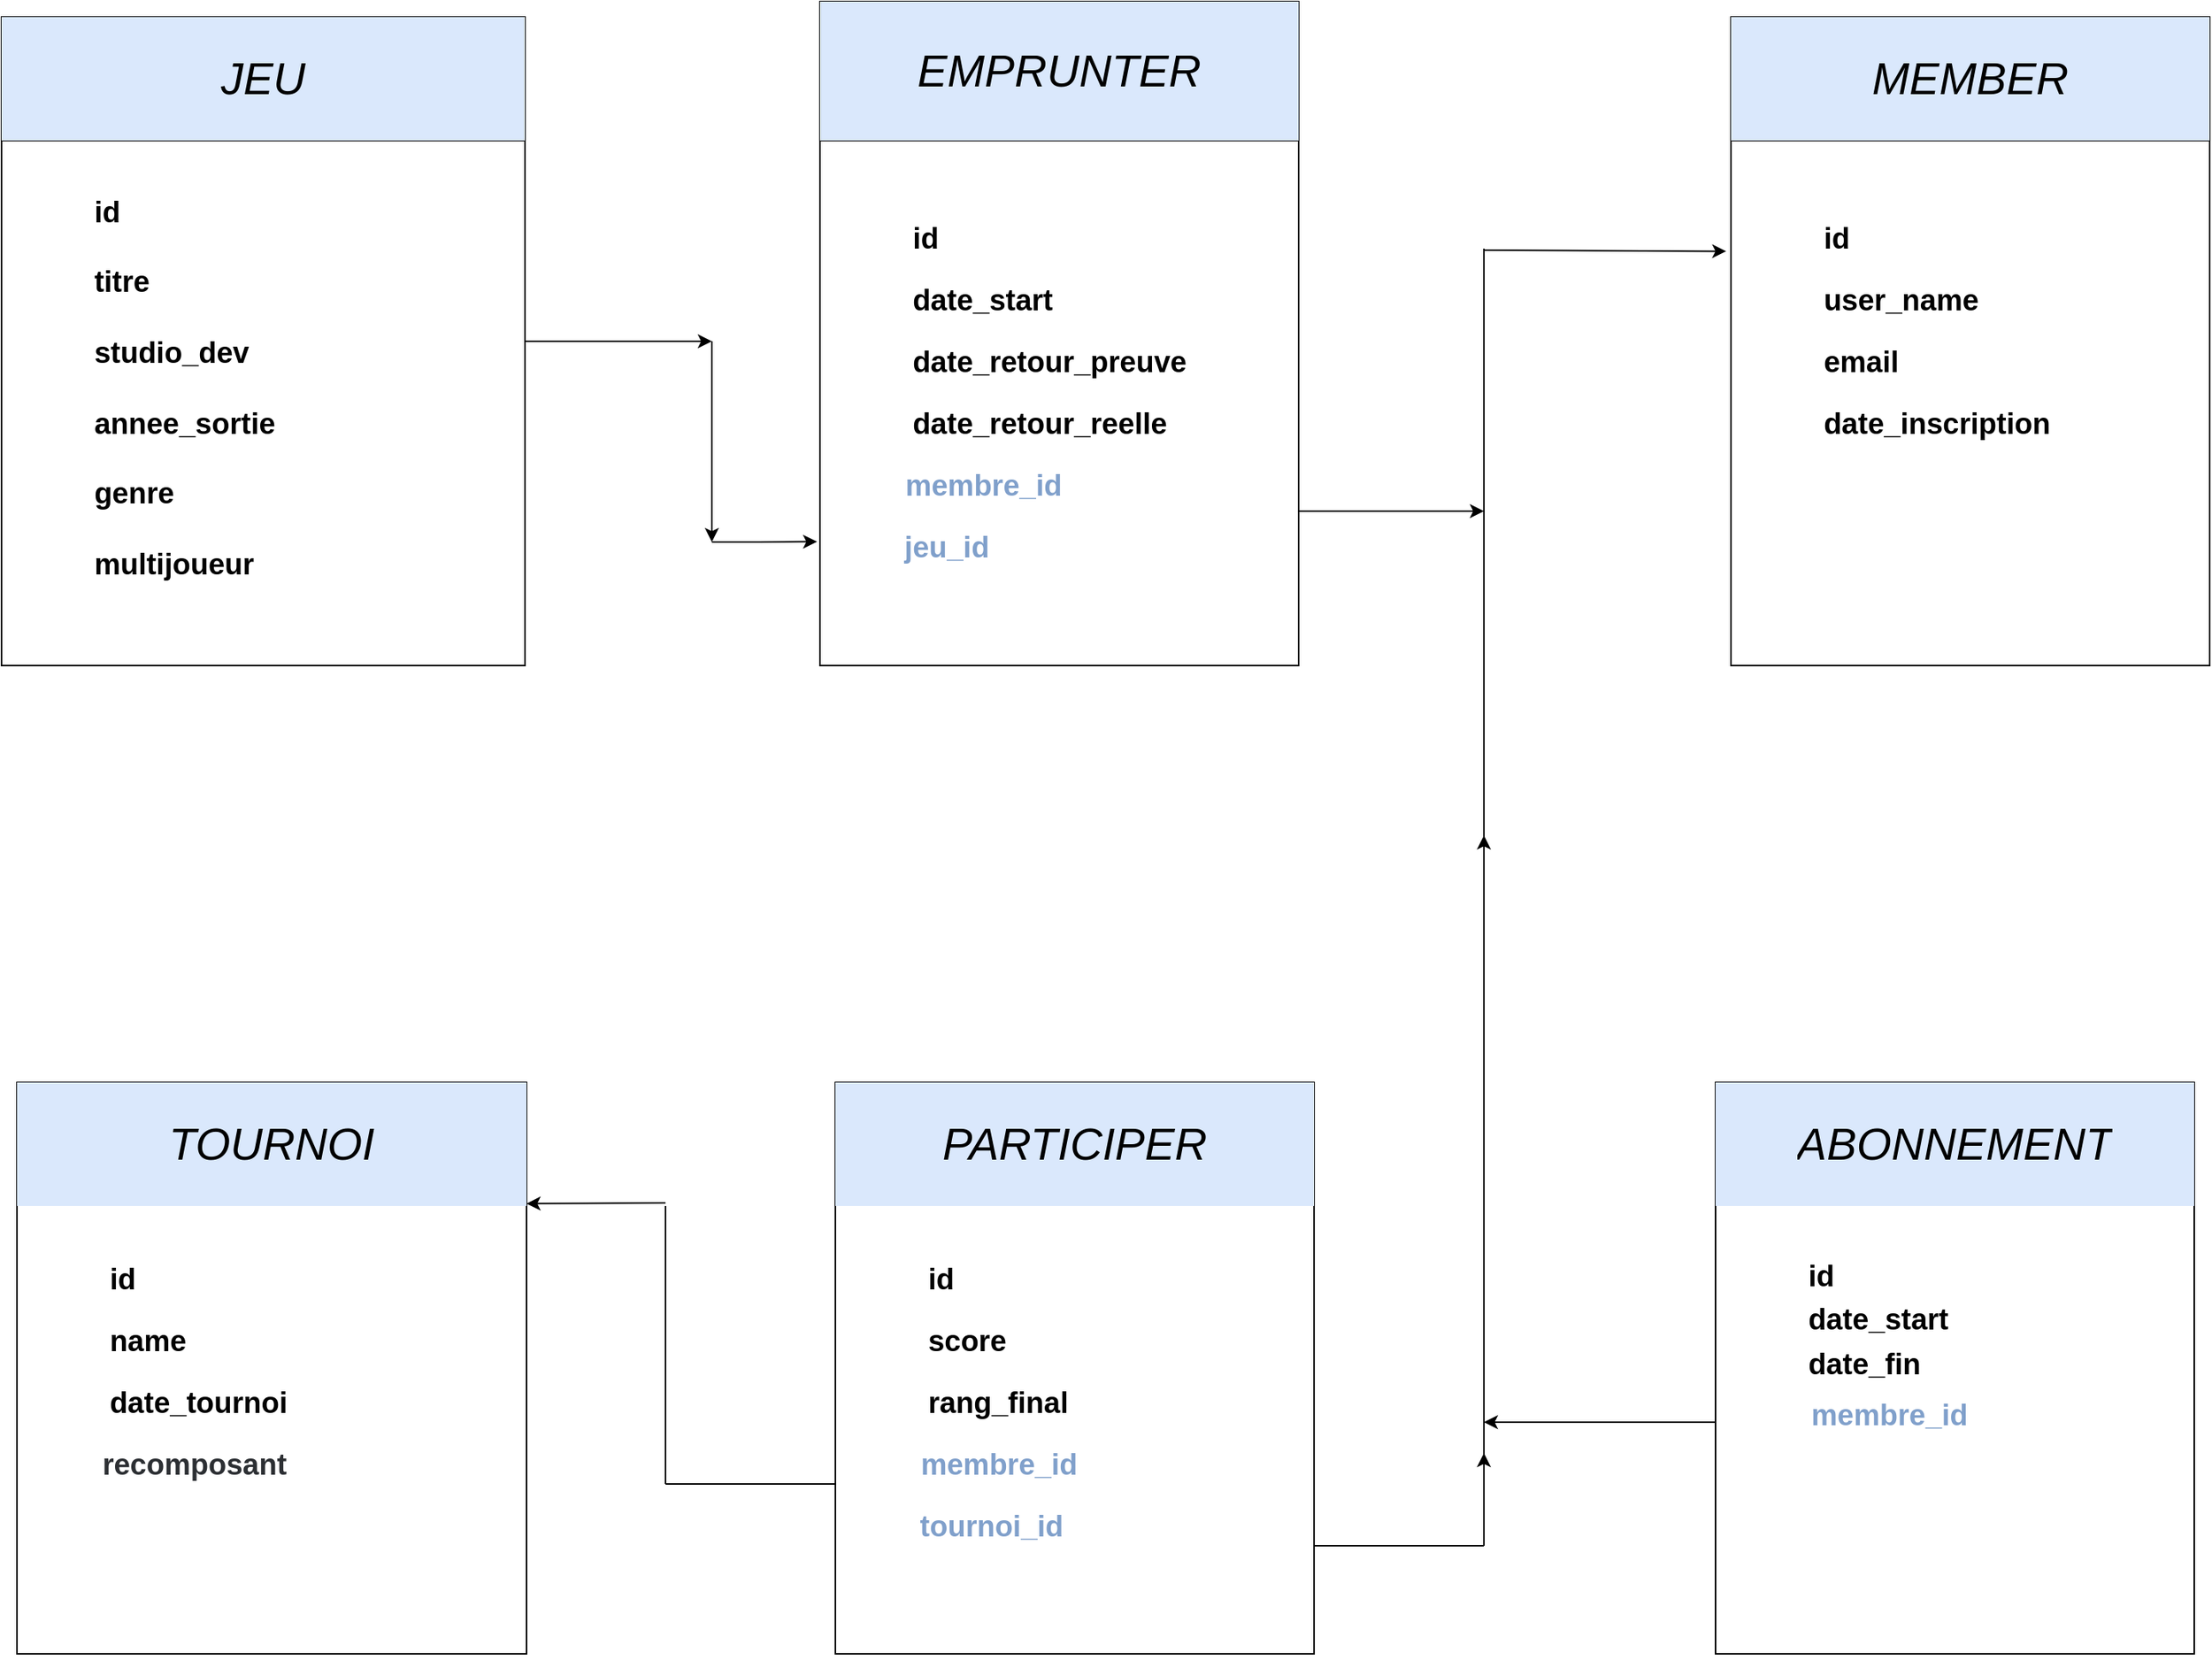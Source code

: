 <mxfile>
    <diagram id="L5wfiSeIJUdU4cal1TUQ" name="Page-1">
        <mxGraphModel dx="2917" dy="1344" grid="1" gridSize="10" guides="1" tooltips="1" connect="1" arrows="1" fold="1" page="1" pageScale="1" pageWidth="850" pageHeight="1100" math="0" shadow="0">
            <root>
                <mxCell id="0"/>
                <mxCell id="1" parent="0"/>
                <mxCell id="45" value="" style="edgeStyle=none;html=1;fontSize=19;" parent="1" source="27" edge="1">
                    <mxGeometry relative="1" as="geometry">
                        <mxPoint x="-270" y="350" as="targetPoint"/>
                        <Array as="points"/>
                    </mxGeometry>
                </mxCell>
                <mxCell id="27" value="" style="shape=table;startSize=0;container=1;collapsible=0;childLayout=tableLayout;" parent="1" vertex="1">
                    <mxGeometry x="-730" y="140" width="339" height="420" as="geometry"/>
                </mxCell>
                <mxCell id="6" value="" style="shape=tableRow;horizontal=0;startSize=0;swimlaneHead=0;swimlaneBody=0;top=0;left=0;bottom=0;right=0;collapsible=0;dropTarget=0;fillColor=none;points=[[0,0.5],[1,0.5]];portConstraint=eastwest;" parent="27" vertex="1">
                    <mxGeometry width="339" height="80" as="geometry"/>
                </mxCell>
                <mxCell id="7" value="&lt;font style=&quot;font-size: 29px;&quot;&gt;&lt;i&gt;JEU&lt;/i&gt;&lt;/font&gt;" style="shape=partialRectangle;html=1;whiteSpace=wrap;connectable=0;overflow=hidden;fillColor=#dae8fc;top=0;left=0;bottom=0;right=0;pointerEvents=1;strokeColor=#6c8ebf;" parent="6" vertex="1">
                    <mxGeometry width="339" height="80" as="geometry">
                        <mxRectangle width="339" height="80" as="alternateBounds"/>
                    </mxGeometry>
                </mxCell>
                <mxCell id="28" value="" style="shape=tableRow;horizontal=1;startSize=0;swimlaneHead=0;swimlaneBody=0;top=0;left=0;bottom=0;right=0;collapsible=0;dropTarget=0;fillColor=none;points=[[0,0.5],[1,0.5]];portConstraint=eastwest;verticalAlign=top;" parent="27" vertex="1">
                    <mxGeometry y="80" width="339" height="340" as="geometry"/>
                </mxCell>
                <mxCell id="29" value="&amp;nbsp; &amp;nbsp; &amp;nbsp; &amp;nbsp; &amp;nbsp; &amp;nbsp; &amp;nbsp; &amp;nbsp; &amp;nbsp; &amp;nbsp;&lt;br&gt;&lt;br&gt;&lt;font style=&quot;font-size: 19px;&quot;&gt;&amp;nbsp; &amp;nbsp; &amp;nbsp; &amp;nbsp; &amp;nbsp; &amp;nbsp;id&lt;br&gt;&lt;br&gt;&amp;nbsp; &amp;nbsp; &amp;nbsp; &amp;nbsp; &amp;nbsp; &amp;nbsp;titre&lt;br&gt;&lt;br&gt;&amp;nbsp; &amp;nbsp; &amp;nbsp; &amp;nbsp; &amp;nbsp; &amp;nbsp;studio_dev&lt;br&gt;&lt;br&gt;&amp;nbsp; &amp;nbsp; &amp;nbsp; &amp;nbsp; &amp;nbsp; &amp;nbsp;annee_sortie&lt;br&gt;&lt;br&gt;&amp;nbsp; &amp;nbsp; &amp;nbsp; &amp;nbsp; &amp;nbsp; &amp;nbsp;genre&lt;br&gt;&amp;nbsp;&lt;br&gt;&amp;nbsp; &amp;nbsp; &amp;nbsp; &amp;nbsp; &amp;nbsp; &amp;nbsp;multijoueur&lt;br&gt;&lt;/font&gt;&amp;nbsp;&lt;br&gt;&amp;nbsp; &amp;nbsp; &amp;nbsp; &amp;nbsp; &amp;nbsp; &amp;nbsp; &amp;nbsp; &amp;nbsp; &amp;nbsp; &amp;nbsp;&amp;nbsp;&lt;br&gt;&lt;br&gt;&lt;br&gt;&lt;br&gt;&lt;br&gt;" style="shape=partialRectangle;html=1;whiteSpace=wrap;connectable=0;overflow=hidden;fillColor=none;top=0;left=0;bottom=0;right=0;pointerEvents=1;align=left;horizontal=1;fontStyle=1;verticalAlign=top;" parent="28" vertex="1">
                    <mxGeometry width="339" height="340" as="geometry">
                        <mxRectangle width="339" height="340" as="alternateBounds"/>
                    </mxGeometry>
                </mxCell>
                <mxCell id="42" value="" style="shape=table;startSize=0;container=1;collapsible=0;childLayout=tableLayout;" parent="1" vertex="1">
                    <mxGeometry x="-200" y="130" width="310" height="430" as="geometry"/>
                </mxCell>
                <mxCell id="48" value="" style="shape=tableRow;horizontal=0;startSize=0;swimlaneHead=0;swimlaneBody=0;top=0;left=0;bottom=0;right=0;collapsible=0;dropTarget=0;fillColor=#dae8fc;points=[[0,0.5],[1,0.5]];portConstraint=eastwest;strokeColor=#6c8ebf;" parent="42" vertex="1">
                    <mxGeometry width="310" height="90" as="geometry"/>
                </mxCell>
                <mxCell id="49" value="&lt;font style=&quot;font-size: 29px;&quot;&gt;&lt;i&gt;EMPRUNTER&lt;/i&gt;&lt;/font&gt;" style="shape=partialRectangle;html=1;whiteSpace=wrap;connectable=0;overflow=hidden;fillColor=none;top=0;left=0;bottom=0;right=0;pointerEvents=1;" parent="48" vertex="1">
                    <mxGeometry width="310" height="90" as="geometry">
                        <mxRectangle width="310" height="90" as="alternateBounds"/>
                    </mxGeometry>
                </mxCell>
                <mxCell id="43" value="" style="shape=tableRow;horizontal=1;startSize=0;swimlaneHead=0;swimlaneBody=0;top=0;left=0;bottom=0;right=0;collapsible=0;dropTarget=0;fillColor=none;points=[[0,0.5],[1,0.5]];portConstraint=eastwest;verticalAlign=top;" parent="42" vertex="1">
                    <mxGeometry y="90" width="310" height="340" as="geometry"/>
                </mxCell>
                <mxCell id="44" value="&lt;p style=&quot;line-height: 150%;&quot;&gt;&amp;nbsp; &amp;nbsp; &amp;nbsp; &amp;nbsp; &amp;nbsp; &amp;nbsp; &amp;nbsp; &amp;nbsp; &amp;nbsp; &amp;nbsp;&lt;br&gt;&lt;br&gt;&lt;font style=&quot;font-size: 19px;&quot;&gt;&amp;nbsp; &amp;nbsp; &amp;nbsp; &amp;nbsp; &amp;nbsp; &amp;nbsp;id&lt;br&gt;&lt;br&gt;&amp;nbsp; &amp;nbsp; &amp;nbsp; &amp;nbsp; &amp;nbsp; &amp;nbsp;date_start&lt;br&gt;&lt;br&gt;&amp;nbsp; &amp;nbsp; &amp;nbsp; &amp;nbsp; &amp;nbsp; &amp;nbsp;date_retour_preuve&lt;br&gt;&lt;br&gt;&amp;nbsp; &amp;nbsp; &amp;nbsp; &amp;nbsp; &amp;nbsp; &amp;nbsp;date_retour_reelle&lt;br&gt;&lt;br style=&quot;border-color: var(--border-color);&quot;&gt;&lt;/font&gt;&lt;span style=&quot;background-color: rgb(255, 255, 255);&quot;&gt;&lt;font color=&quot;#80a0cb&quot;&gt;&amp;nbsp; &amp;nbsp; &amp;nbsp; &amp;nbsp; &amp;nbsp; &amp;nbsp; &amp;nbsp; &amp;nbsp;&amp;nbsp;&lt;span style=&quot;border-color: var(--border-color); font-size: 19px;&quot;&gt;membre_id&lt;br&gt;&lt;/span&gt;&lt;/font&gt;&lt;/span&gt;&lt;span style=&quot;border-color: var(--border-color); font-size: 19px;&quot;&gt;&lt;br&gt;&lt;font color=&quot;#80a0cb&quot;&gt;&amp;nbsp; &amp;nbsp; &amp;nbsp; &amp;nbsp; &amp;nbsp; jeu_id&lt;/font&gt;&lt;/span&gt;&lt;font color=&quot;#80a0cb&quot;&gt;&lt;span style=&quot;border-color: var(--border-color);&quot;&gt;&amp;nbsp;&lt;/span&gt;&amp;nbsp; &amp;nbsp; &amp;nbsp; &amp;nbsp; &amp;nbsp; &amp;nbsp; &amp;nbsp; &amp;nbsp; &amp;nbsp; &amp;nbsp;&amp;nbsp;&lt;/font&gt;&lt;/p&gt;" style="shape=partialRectangle;html=1;whiteSpace=wrap;connectable=0;overflow=hidden;fillColor=none;top=0;left=0;bottom=0;right=0;pointerEvents=1;align=left;horizontal=1;fontStyle=1;verticalAlign=top;" parent="43" vertex="1">
                    <mxGeometry width="310" height="340" as="geometry">
                        <mxRectangle width="310" height="340" as="alternateBounds"/>
                    </mxGeometry>
                </mxCell>
                <mxCell id="75" value="" style="shape=table;startSize=0;container=1;collapsible=0;childLayout=tableLayout;" vertex="1" parent="1">
                    <mxGeometry x="390" y="140" width="310" height="420" as="geometry"/>
                </mxCell>
                <mxCell id="104" value="" style="shape=tableRow;horizontal=0;startSize=0;swimlaneHead=0;swimlaneBody=0;top=0;left=0;bottom=0;right=0;collapsible=0;dropTarget=0;fillColor=none;points=[[0,0.5],[1,0.5]];portConstraint=eastwest;" vertex="1" parent="75">
                    <mxGeometry width="310" height="80" as="geometry"/>
                </mxCell>
                <mxCell id="105" value="&lt;font size=&quot;1&quot; style=&quot;&quot;&gt;&lt;i style=&quot;font-size: 29px;&quot;&gt;MEMBER&lt;/i&gt;&lt;/font&gt;" style="shape=partialRectangle;html=1;whiteSpace=wrap;connectable=0;overflow=hidden;fillColor=#dae8fc;top=0;left=0;bottom=0;right=0;pointerEvents=1;strokeColor=#6c8ebf;" vertex="1" parent="104">
                    <mxGeometry width="310" height="80" as="geometry">
                        <mxRectangle width="310" height="80" as="alternateBounds"/>
                    </mxGeometry>
                </mxCell>
                <mxCell id="76" value="" style="shape=tableRow;horizontal=1;startSize=0;swimlaneHead=0;swimlaneBody=0;top=0;left=0;bottom=0;right=0;collapsible=0;dropTarget=0;fillColor=none;points=[[0,0.5],[1,0.5]];portConstraint=eastwest;verticalAlign=top;" vertex="1" parent="75">
                    <mxGeometry y="80" width="310" height="340" as="geometry"/>
                </mxCell>
                <mxCell id="77" value="&lt;p style=&quot;line-height: 150%;&quot;&gt;&amp;nbsp; &amp;nbsp; &amp;nbsp; &amp;nbsp; &amp;nbsp; &amp;nbsp; &amp;nbsp; &amp;nbsp; &amp;nbsp; &amp;nbsp;&lt;br&gt;&lt;br&gt;&lt;font style=&quot;font-size: 19px;&quot;&gt;&amp;nbsp; &amp;nbsp; &amp;nbsp; &amp;nbsp; &amp;nbsp; &amp;nbsp;id&lt;br&gt;&lt;br&gt;&amp;nbsp; &amp;nbsp; &amp;nbsp; &amp;nbsp; &amp;nbsp; &amp;nbsp;user_name&lt;br&gt;&lt;br&gt;&amp;nbsp; &amp;nbsp; &amp;nbsp; &amp;nbsp; &amp;nbsp; &amp;nbsp;email&lt;br&gt;&lt;br&gt;&amp;nbsp; &amp;nbsp; &amp;nbsp; &amp;nbsp; &amp;nbsp; &amp;nbsp;date_inscription&lt;br&gt;&lt;br style=&quot;border-color: var(--border-color);&quot;&gt;&lt;/font&gt;&lt;span style=&quot;background-color: rgb(255, 255, 255);&quot;&gt;&lt;font color=&quot;#80a0cb&quot;&gt;&amp;nbsp; &amp;nbsp; &amp;nbsp; &amp;nbsp; &amp;nbsp; &amp;nbsp; &amp;nbsp; &amp;nbsp;&amp;nbsp;&lt;span style=&quot;border-color: var(--border-color); font-size: 19px;&quot;&gt;&lt;br&gt;&lt;/span&gt;&lt;/font&gt;&lt;/span&gt;&lt;span style=&quot;border-color: var(--border-color); font-size: 19px;&quot;&gt;&lt;br&gt;&lt;font color=&quot;#80a0cb&quot;&gt;&amp;nbsp; &amp;nbsp; &amp;nbsp; &amp;nbsp; &amp;nbsp; &lt;/font&gt;&lt;/span&gt;&lt;font color=&quot;#80a0cb&quot;&gt;&lt;span style=&quot;border-color: var(--border-color);&quot;&gt;&amp;nbsp;&lt;/span&gt;&amp;nbsp; &amp;nbsp; &amp;nbsp; &amp;nbsp; &amp;nbsp; &amp;nbsp; &amp;nbsp; &amp;nbsp; &amp;nbsp; &amp;nbsp;&amp;nbsp;&lt;/font&gt;&lt;/p&gt;" style="shape=partialRectangle;html=1;whiteSpace=wrap;connectable=0;overflow=hidden;fillColor=none;top=0;left=0;bottom=0;right=0;pointerEvents=1;align=left;horizontal=1;fontStyle=1;verticalAlign=top;" vertex="1" parent="76">
                    <mxGeometry width="310" height="340" as="geometry">
                        <mxRectangle width="310" height="340" as="alternateBounds"/>
                    </mxGeometry>
                </mxCell>
                <mxCell id="78" style="edgeStyle=none;html=1;fontColor=#80a0cb;endArrow=none;endFill=0;startArrow=classic;startFill=1;" edge="1" parent="1">
                    <mxGeometry relative="1" as="geometry">
                        <mxPoint x="110" y="460" as="targetPoint"/>
                        <mxPoint x="230" y="460" as="sourcePoint"/>
                    </mxGeometry>
                </mxCell>
                <mxCell id="79" value="" style="shape=table;startSize=0;container=1;collapsible=0;childLayout=tableLayout;" vertex="1" parent="1">
                    <mxGeometry x="380" y="830" width="310.0" height="370.0" as="geometry"/>
                </mxCell>
                <mxCell id="80" value="" style="shape=tableRow;horizontal=1;startSize=0;swimlaneHead=0;swimlaneBody=0;top=0;left=0;bottom=0;right=0;collapsible=0;dropTarget=0;fillColor=none;points=[[0,0.5],[1,0.5]];portConstraint=eastwest;verticalAlign=top;" vertex="1" parent="79">
                    <mxGeometry width="310.0" height="370" as="geometry"/>
                </mxCell>
                <mxCell id="81" value="&lt;p style=&quot;line-height: 150%;&quot;&gt;&amp;nbsp; &amp;nbsp; &amp;nbsp; &amp;nbsp; &amp;nbsp; &amp;nbsp; &amp;nbsp; &amp;nbsp; &amp;nbsp; &amp;nbsp;&lt;br&gt;&lt;br&gt;&lt;font style=&quot;font-size: 19px;&quot;&gt;&amp;nbsp; &amp;nbsp; &amp;nbsp; &amp;nbsp; &amp;nbsp; &amp;nbsp;&lt;/font&gt;&lt;/p&gt;&lt;p style=&quot;line-height: 150%;&quot;&gt;&lt;span style=&quot;font-size: 19px; background-color: initial;&quot;&gt;&amp;nbsp; &amp;nbsp; &amp;nbsp; &amp;nbsp; &amp;nbsp;&lt;/span&gt;&lt;/p&gt;&lt;p style=&quot;line-height: 120%;&quot;&gt;&lt;span style=&quot;font-size: 19px; background-color: initial;&quot;&gt;&amp;nbsp; &amp;nbsp; &amp;nbsp; &amp;nbsp; &amp;nbsp; &amp;nbsp;id&lt;/span&gt;&lt;/p&gt;&lt;p style=&quot;line-height: 120%;&quot;&gt;&lt;font style=&quot;font-size: 19px;&quot;&gt;&amp;nbsp; &amp;nbsp; &amp;nbsp; &amp;nbsp; &amp;nbsp; &amp;nbsp;date_start&lt;/font&gt;&lt;/p&gt;&lt;p style=&quot;line-height: 120%;&quot;&gt;&lt;font style=&quot;font-size: 19px;&quot;&gt;&amp;nbsp; &amp;nbsp; &amp;nbsp; &amp;nbsp; &amp;nbsp; &amp;nbsp;date_fin&lt;br&gt;&lt;br style=&quot;border-color: var(--border-color);&quot;&gt;&lt;/font&gt;&lt;span style=&quot;background-color: rgb(255, 255, 255);&quot;&gt;&lt;font color=&quot;#80a0cb&quot;&gt;&amp;nbsp; &amp;nbsp; &amp;nbsp; &amp;nbsp; &amp;nbsp; &amp;nbsp; &amp;nbsp; &amp;nbsp; &amp;nbsp;&amp;nbsp;&lt;span style=&quot;border-color: var(--border-color); font-size: 19px;&quot;&gt;membre_id&lt;br&gt;&lt;/span&gt;&lt;/font&gt;&lt;/span&gt;&lt;span style=&quot;border-color: var(--border-color); font-size: 19px;&quot;&gt;&lt;br&gt;&lt;br&gt;&lt;/span&gt;&lt;/p&gt;" style="shape=partialRectangle;html=1;whiteSpace=wrap;connectable=0;overflow=hidden;fillColor=none;top=0;left=0;bottom=0;right=0;pointerEvents=1;align=left;horizontal=1;fontStyle=1;verticalAlign=top;" vertex="1" parent="80">
                    <mxGeometry width="310" height="370" as="geometry">
                        <mxRectangle width="310" height="370" as="alternateBounds"/>
                    </mxGeometry>
                </mxCell>
                <mxCell id="82" value="" style="shape=table;startSize=0;container=1;collapsible=0;childLayout=tableLayout;" vertex="1" parent="1">
                    <mxGeometry x="-190" y="830" width="310" height="370" as="geometry"/>
                </mxCell>
                <mxCell id="83" value="" style="shape=tableRow;horizontal=1;startSize=0;swimlaneHead=0;swimlaneBody=0;top=0;left=0;bottom=0;right=0;collapsible=0;dropTarget=0;fillColor=none;points=[[0,0.5],[1,0.5]];portConstraint=eastwest;verticalAlign=top;" vertex="1" parent="82">
                    <mxGeometry width="310" height="370" as="geometry"/>
                </mxCell>
                <mxCell id="84" value="&lt;p style=&quot;line-height: 150%;&quot;&gt;&amp;nbsp; &amp;nbsp; &amp;nbsp; &amp;nbsp; &amp;nbsp; &amp;nbsp; &amp;nbsp; &amp;nbsp; &amp;nbsp; &amp;nbsp;&lt;br&gt;&lt;br&gt;&lt;font style=&quot;font-size: 19px;&quot;&gt;&amp;nbsp; &amp;nbsp; &amp;nbsp; &amp;nbsp; &amp;nbsp; &amp;nbsp;&lt;/font&gt;&lt;/p&gt;&lt;p style=&quot;line-height: 150%;&quot;&gt;&lt;font style=&quot;font-size: 19px;&quot;&gt;&amp;nbsp; &amp;nbsp; &amp;nbsp; &amp;nbsp; &amp;nbsp; &amp;nbsp;&lt;/font&gt;&lt;/p&gt;&lt;p style=&quot;line-height: 150%;&quot;&gt;&lt;font style=&quot;font-size: 19px;&quot;&gt;&amp;nbsp; &amp;nbsp; &amp;nbsp; &amp;nbsp; &amp;nbsp; &amp;nbsp;id&lt;br&gt;&lt;br&gt;&amp;nbsp; &amp;nbsp; &amp;nbsp; &amp;nbsp; &amp;nbsp; &amp;nbsp;score&lt;br&gt;&lt;br&gt;&amp;nbsp; &amp;nbsp; &amp;nbsp; &amp;nbsp; &amp;nbsp; &amp;nbsp;rang_final&lt;br&gt;&lt;br style=&quot;border-color: var(--border-color);&quot;&gt;&lt;/font&gt;&lt;span style=&quot;background-color: rgb(255, 255, 255);&quot;&gt;&lt;font color=&quot;#80a0cb&quot;&gt;&amp;nbsp; &amp;nbsp; &amp;nbsp; &amp;nbsp; &amp;nbsp; &amp;nbsp; &amp;nbsp; &amp;nbsp;&amp;nbsp;&lt;span style=&quot;border-color: var(--border-color); font-size: 19px;&quot;&gt;membre_id&lt;br&gt;&lt;/span&gt;&lt;/font&gt;&lt;/span&gt;&lt;span style=&quot;border-color: var(--border-color); font-size: 19px;&quot;&gt;&lt;br&gt;&lt;font color=&quot;#80a0cb&quot;&gt;&amp;nbsp; &amp;nbsp; &amp;nbsp; &amp;nbsp; &amp;nbsp; tournoi_id&lt;/font&gt;&lt;/span&gt;&lt;font color=&quot;#80a0cb&quot;&gt;&lt;span style=&quot;border-color: var(--border-color);&quot;&gt;&amp;nbsp;&lt;/span&gt;&amp;nbsp; &amp;nbsp; &amp;nbsp; &amp;nbsp; &amp;nbsp; &amp;nbsp; &amp;nbsp; &amp;nbsp; &amp;nbsp; &amp;nbsp;&amp;nbsp;&lt;/font&gt;&lt;/p&gt;" style="shape=partialRectangle;html=1;whiteSpace=wrap;connectable=0;overflow=hidden;fillColor=none;top=0;left=0;bottom=0;right=0;pointerEvents=1;align=left;horizontal=1;fontStyle=1;verticalAlign=top;" vertex="1" parent="83">
                    <mxGeometry width="310" height="370" as="geometry">
                        <mxRectangle width="310" height="370" as="alternateBounds"/>
                    </mxGeometry>
                </mxCell>
                <mxCell id="89" value="" style="edgeStyle=none;orthogonalLoop=1;jettySize=auto;html=1;fontColor=#80a0cb;endArrow=none;endFill=0;" edge="1" parent="1">
                    <mxGeometry width="100" relative="1" as="geometry">
                        <mxPoint x="230" y="1020" as="sourcePoint"/>
                        <mxPoint x="230" y="390" as="targetPoint"/>
                        <Array as="points">
                            <mxPoint x="230" y="600"/>
                        </Array>
                    </mxGeometry>
                </mxCell>
                <mxCell id="91" value="" style="edgeStyle=none;orthogonalLoop=1;jettySize=auto;html=1;fontColor=#80a0cb;endArrow=none;endFill=0;startArrow=classic;startFill=1;exitX=-0.01;exitY=0.211;exitDx=0;exitDy=0;exitPerimeter=0;" edge="1" parent="1" source="76">
                    <mxGeometry width="100" relative="1" as="geometry">
                        <mxPoint x="230" y="290" as="sourcePoint"/>
                        <mxPoint x="230" y="291" as="targetPoint"/>
                        <Array as="points"/>
                    </mxGeometry>
                </mxCell>
                <mxCell id="92" value="" style="edgeStyle=none;orthogonalLoop=1;jettySize=auto;html=1;fontColor=#80a0cb;endArrow=none;endFill=0;" edge="1" parent="1">
                    <mxGeometry width="100" relative="1" as="geometry">
                        <mxPoint x="230" y="390" as="sourcePoint"/>
                        <mxPoint x="230" y="290" as="targetPoint"/>
                        <Array as="points"/>
                    </mxGeometry>
                </mxCell>
                <mxCell id="96" value="" style="edgeStyle=none;orthogonalLoop=1;jettySize=auto;html=1;fontColor=#80a0cb;startArrow=classic;startFill=1;endArrow=none;endFill=0;" edge="1" parent="1">
                    <mxGeometry width="100" relative="1" as="geometry">
                        <mxPoint x="230" y="670" as="sourcePoint"/>
                        <mxPoint x="230" y="1130" as="targetPoint"/>
                        <Array as="points"/>
                    </mxGeometry>
                </mxCell>
                <mxCell id="97" value="" style="edgeStyle=none;orthogonalLoop=1;jettySize=auto;html=1;fontColor=#80a0cb;startArrow=classic;startFill=1;endArrow=none;endFill=0;endSize=6;strokeWidth=1;startSize=6;jumpSize=8;" edge="1" parent="1">
                    <mxGeometry width="100" relative="1" as="geometry">
                        <mxPoint x="230" y="1050" as="sourcePoint"/>
                        <mxPoint x="380" y="1050" as="targetPoint"/>
                        <Array as="points"/>
                    </mxGeometry>
                </mxCell>
                <mxCell id="108" value="&lt;font size=&quot;1&quot; style=&quot;&quot;&gt;&lt;i style=&quot;font-size: 29px;&quot;&gt;ABONNEMENT&lt;/i&gt;&lt;/font&gt;" style="shape=partialRectangle;html=1;whiteSpace=wrap;connectable=0;overflow=hidden;fillColor=#dae8fc;top=0;left=0;bottom=0;right=0;pointerEvents=1;strokeColor=#6c8ebf;" vertex="1" parent="1">
                    <mxGeometry x="380" y="830" width="310" height="80" as="geometry">
                        <mxRectangle width="310" height="80" as="alternateBounds"/>
                    </mxGeometry>
                </mxCell>
                <mxCell id="110" value="&lt;font size=&quot;1&quot; style=&quot;&quot;&gt;&lt;i style=&quot;font-size: 29px;&quot;&gt;PARTICIPER&lt;/i&gt;&lt;/font&gt;" style="shape=partialRectangle;html=1;whiteSpace=wrap;connectable=0;overflow=hidden;fillColor=#dae8fc;top=0;left=0;bottom=0;right=0;pointerEvents=1;strokeColor=#6c8ebf;" vertex="1" parent="1">
                    <mxGeometry x="-190" y="830" width="310" height="80" as="geometry">
                        <mxRectangle width="310" height="80" as="alternateBounds"/>
                    </mxGeometry>
                </mxCell>
                <mxCell id="117" value="" style="shape=table;startSize=0;container=1;collapsible=0;childLayout=tableLayout;" vertex="1" parent="1">
                    <mxGeometry x="-720" y="830" width="330" height="370" as="geometry"/>
                </mxCell>
                <mxCell id="118" value="" style="shape=tableRow;horizontal=1;startSize=0;swimlaneHead=0;swimlaneBody=0;top=0;left=0;bottom=0;right=0;collapsible=0;dropTarget=0;fillColor=none;points=[[0,0.5],[1,0.5]];portConstraint=eastwest;verticalAlign=top;" vertex="1" parent="117">
                    <mxGeometry width="330" height="370" as="geometry"/>
                </mxCell>
                <mxCell id="119" value="&lt;p style=&quot;line-height: 150%;&quot;&gt;&amp;nbsp; &amp;nbsp; &amp;nbsp; &amp;nbsp; &amp;nbsp; &amp;nbsp; &amp;nbsp; &amp;nbsp; &amp;nbsp; &amp;nbsp;&lt;br&gt;&lt;br&gt;&lt;font style=&quot;font-size: 19px;&quot;&gt;&amp;nbsp; &amp;nbsp; &amp;nbsp; &amp;nbsp; &amp;nbsp; &amp;nbsp;&lt;/font&gt;&lt;/p&gt;&lt;p style=&quot;line-height: 150%;&quot;&gt;&lt;font style=&quot;font-size: 19px;&quot;&gt;&amp;nbsp; &amp;nbsp; &amp;nbsp; &amp;nbsp; &amp;nbsp; &amp;nbsp;&lt;/font&gt;&lt;/p&gt;&lt;p style=&quot;line-height: 150%;&quot;&gt;&lt;font style=&quot;font-size: 19px;&quot;&gt;&amp;nbsp; &amp;nbsp; &amp;nbsp; &amp;nbsp; &amp;nbsp; &amp;nbsp;id&lt;br&gt;&lt;br&gt;&amp;nbsp; &amp;nbsp; &amp;nbsp; &amp;nbsp; &amp;nbsp; &amp;nbsp;name&lt;br&gt;&lt;br&gt;&amp;nbsp; &amp;nbsp; &amp;nbsp; &amp;nbsp; &amp;nbsp; &amp;nbsp;date_tournoi&lt;br&gt;&lt;br style=&quot;border-color: var(--border-color);&quot;&gt;&lt;/font&gt;&lt;span style=&quot;background-color: rgb(255, 255, 255);&quot;&gt;&lt;font color=&quot;#2c2f33&quot;&gt;&amp;nbsp; &amp;nbsp; &amp;nbsp; &amp;nbsp; &amp;nbsp; &amp;nbsp; &amp;nbsp; &amp;nbsp; &lt;span style=&quot;font-size: 19px;&quot;&gt;recomposant&lt;/span&gt;&lt;/font&gt;&lt;/span&gt;&lt;span style=&quot;background-color: rgb(255, 255, 255);&quot;&gt;&lt;font color=&quot;#2c2f33&quot;&gt;&lt;span style=&quot;border-color: var(--border-color); font-size: 19px;&quot;&gt;&lt;br&gt;&lt;/span&gt;&lt;/font&gt;&lt;/span&gt;&lt;span style=&quot;border-color: var(--border-color); font-size: 19px;&quot;&gt;&lt;br&gt;&lt;br&gt;&lt;/span&gt;&lt;/p&gt;" style="shape=partialRectangle;html=1;whiteSpace=wrap;connectable=0;overflow=hidden;fillColor=none;top=0;left=0;bottom=0;right=0;pointerEvents=1;align=left;horizontal=1;fontStyle=1;verticalAlign=top;" vertex="1" parent="118">
                    <mxGeometry width="330" height="370" as="geometry">
                        <mxRectangle width="330" height="370" as="alternateBounds"/>
                    </mxGeometry>
                </mxCell>
                <mxCell id="123" value="&lt;font size=&quot;1&quot; style=&quot;&quot;&gt;&lt;i style=&quot;font-size: 29px;&quot;&gt;TOURNOI&lt;/i&gt;&lt;/font&gt;" style="shape=partialRectangle;html=1;whiteSpace=wrap;connectable=0;overflow=hidden;fillColor=#dae8fc;top=0;left=0;bottom=0;right=0;pointerEvents=1;strokeColor=#6c8ebf;" vertex="1" parent="1">
                    <mxGeometry x="-720" y="830" width="330" height="80" as="geometry">
                        <mxRectangle width="310" height="80" as="alternateBounds"/>
                    </mxGeometry>
                </mxCell>
                <mxCell id="124" value="" style="edgeStyle=none;orthogonalLoop=1;jettySize=auto;html=1;strokeWidth=1;fontSize=29;fontColor=#2C2F33;startArrow=classic;startFill=1;endArrow=none;endFill=0;startSize=6;endSize=6;jumpSize=8;" edge="1" parent="1">
                    <mxGeometry width="100" relative="1" as="geometry">
                        <mxPoint x="-390" y="908.46" as="sourcePoint"/>
                        <mxPoint x="-300" y="908" as="targetPoint"/>
                        <Array as="points"/>
                    </mxGeometry>
                </mxCell>
                <mxCell id="125" value="" style="edgeStyle=none;orthogonalLoop=1;jettySize=auto;html=1;strokeWidth=1;fontSize=29;fontColor=#2C2F33;startArrow=none;startFill=0;endArrow=none;endFill=0;startSize=6;endSize=6;jumpSize=8;" edge="1" parent="1">
                    <mxGeometry width="100" relative="1" as="geometry">
                        <mxPoint x="-300" y="910" as="sourcePoint"/>
                        <mxPoint x="-300" y="1090" as="targetPoint"/>
                        <Array as="points"/>
                    </mxGeometry>
                </mxCell>
                <mxCell id="127" value="" style="edgeStyle=none;orthogonalLoop=1;jettySize=auto;html=1;strokeWidth=1;fontSize=29;fontColor=#2C2F33;startArrow=none;startFill=0;endArrow=none;endFill=0;startSize=6;endSize=6;jumpSize=8;" edge="1" parent="1">
                    <mxGeometry width="100" relative="1" as="geometry">
                        <mxPoint x="-300" y="1090" as="sourcePoint"/>
                        <mxPoint x="-190" y="1090" as="targetPoint"/>
                        <Array as="points">
                            <mxPoint x="-250" y="1090"/>
                        </Array>
                    </mxGeometry>
                </mxCell>
                <mxCell id="128" value="" style="edgeStyle=none;orthogonalLoop=1;jettySize=auto;html=1;strokeWidth=1;fontSize=29;fontColor=#2C2F33;startArrow=none;startFill=0;endArrow=none;endFill=0;startSize=6;endSize=6;jumpSize=8;" edge="1" parent="1">
                    <mxGeometry width="100" relative="1" as="geometry">
                        <mxPoint x="120" y="1130" as="sourcePoint"/>
                        <mxPoint x="230" y="1130" as="targetPoint"/>
                        <Array as="points"/>
                    </mxGeometry>
                </mxCell>
                <mxCell id="129" value="" style="edgeStyle=none;orthogonalLoop=1;jettySize=auto;html=1;strokeWidth=1;fontSize=29;fontColor=#2C2F33;startArrow=classic;startFill=1;endArrow=none;endFill=0;startSize=6;endSize=6;jumpSize=8;" edge="1" parent="1">
                    <mxGeometry width="100" relative="1" as="geometry">
                        <mxPoint x="230" y="1070" as="sourcePoint"/>
                        <mxPoint x="230" y="1110" as="targetPoint"/>
                        <Array as="points"/>
                    </mxGeometry>
                </mxCell>
                <mxCell id="130" value="" style="edgeStyle=none;orthogonalLoop=1;jettySize=auto;html=1;strokeWidth=1;fontSize=29;fontColor=#2C2F33;startArrow=classic;startFill=1;endArrow=none;endFill=0;startSize=6;endSize=6;jumpSize=8;" edge="1" parent="1">
                    <mxGeometry width="100" relative="1" as="geometry">
                        <mxPoint x="-270" y="480" as="sourcePoint"/>
                        <mxPoint x="-270" y="350" as="targetPoint"/>
                        <Array as="points"/>
                    </mxGeometry>
                </mxCell>
                <mxCell id="131" value="" style="edgeStyle=none;orthogonalLoop=1;jettySize=auto;html=1;strokeWidth=1;fontSize=29;fontColor=#2C2F33;startArrow=classic;startFill=1;endArrow=none;endFill=0;startSize=6;endSize=6;jumpSize=8;exitX=-0.006;exitY=0.764;exitDx=0;exitDy=0;exitPerimeter=0;" edge="1" parent="1" source="43">
                    <mxGeometry width="100" relative="1" as="geometry">
                        <mxPoint x="-210" y="480" as="sourcePoint"/>
                        <mxPoint x="-270" y="480" as="targetPoint"/>
                        <Array as="points">
                            <mxPoint x="-250" y="480"/>
                            <mxPoint x="-270" y="480"/>
                        </Array>
                    </mxGeometry>
                </mxCell>
            </root>
        </mxGraphModel>
    </diagram>
</mxfile>